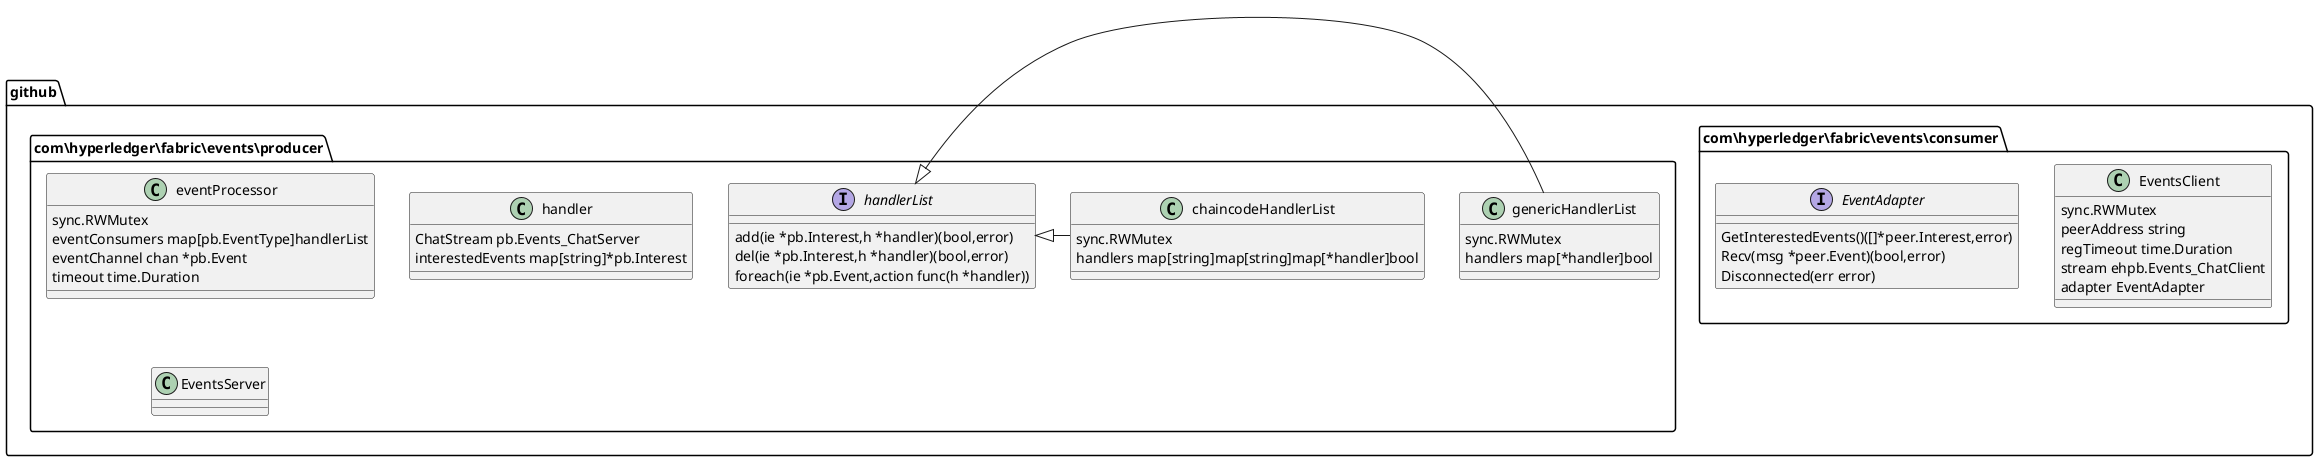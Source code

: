 @startuml
namespace github.com\\hyperledger\\fabric\\events\\consumer {
 class EventsClient {
  sync.RWMutex
  peerAddress string
  regTimeout time.Duration
  stream ehpb.Events_ChatClient
  adapter EventAdapter
}
}
namespace github.com\\hyperledger\\fabric\\events\\producer {
 class genericHandlerList {
  sync.RWMutex
  handlers map[*handler]bool
}
}
namespace github.com\\hyperledger\\fabric\\events\\producer {
 class chaincodeHandlerList {
  sync.RWMutex
  handlers map[string]map[string]map[*handler]bool
}
}
namespace github.com\\hyperledger\\fabric\\events\\producer {
 class eventProcessor {
  sync.RWMutex
  eventConsumers map[pb.EventType]handlerList
  eventChannel chan *pb.Event
  timeout time.Duration
}
}
namespace github.com\\hyperledger\\fabric\\events\\producer {
 class handler {
  ChatStream pb.Events_ChatServer
  interestedEvents map[string]*pb.Interest
}
}
namespace github.com\\hyperledger\\fabric\\events\\producer {
 class EventsServer {
}
}
namespace github.com\\hyperledger\\fabric\\events\\consumer {
 interface EventAdapter  {
  GetInterestedEvents()([]*peer.Interest,error)
  Recv(msg *peer.Event)(bool,error)
  Disconnected(err error)
}
}
namespace github.com\\hyperledger\\fabric\\events\\producer {
 interface handlerList  {
  add(ie *pb.Interest,h *handler)(bool,error)
  del(ie *pb.Interest,h *handler)(bool,error)
  foreach(ie *pb.Event,action func(h *handler))
}
}
github.com\\hyperledger\\fabric\\events\\producer.handlerList <|- github.com\\hyperledger\\fabric\\events\\producer.genericHandlerList
github.com\\hyperledger\\fabric\\events\\producer.handlerList <|- github.com\\hyperledger\\fabric\\events\\producer.chaincodeHandlerList
@enduml